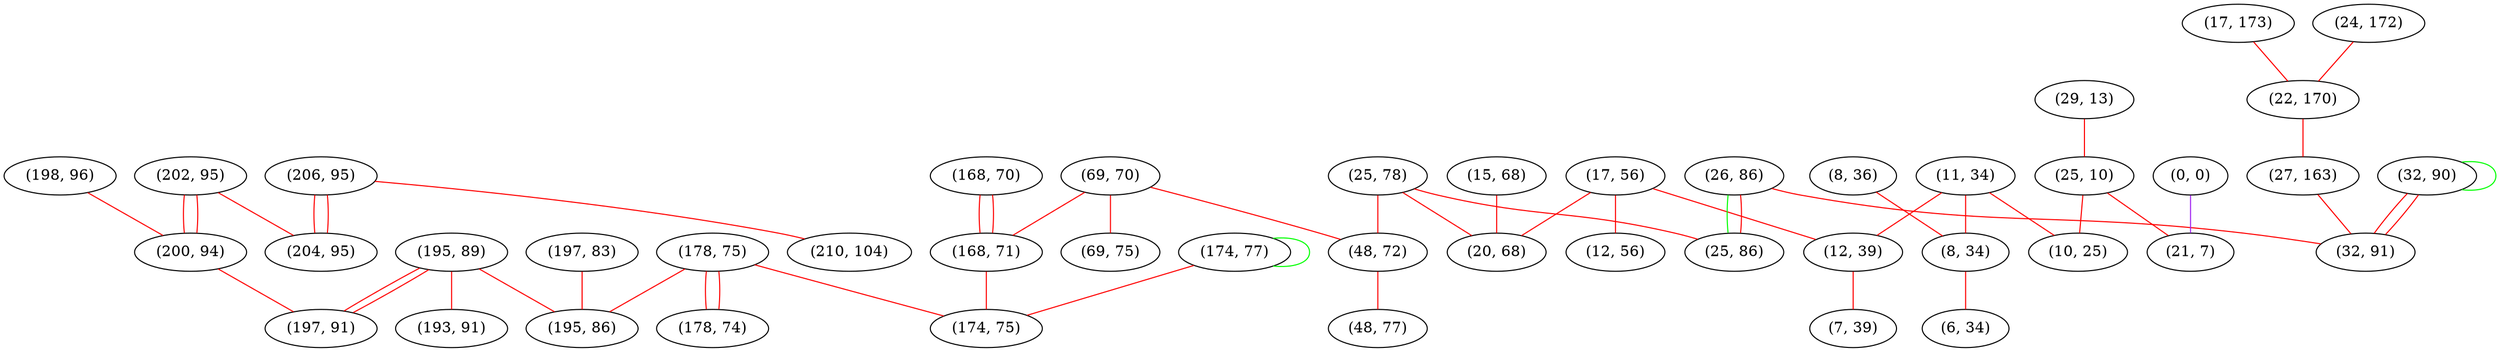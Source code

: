 graph "" {
"(202, 95)";
"(195, 89)";
"(69, 70)";
"(197, 83)";
"(17, 56)";
"(25, 78)";
"(29, 13)";
"(168, 70)";
"(8, 36)";
"(206, 95)";
"(174, 77)";
"(178, 75)";
"(11, 34)";
"(26, 86)";
"(198, 96)";
"(168, 71)";
"(17, 173)";
"(178, 74)";
"(174, 75)";
"(0, 0)";
"(32, 90)";
"(69, 75)";
"(48, 72)";
"(12, 56)";
"(200, 94)";
"(24, 172)";
"(204, 95)";
"(22, 170)";
"(48, 77)";
"(27, 163)";
"(25, 10)";
"(32, 91)";
"(21, 7)";
"(8, 34)";
"(195, 86)";
"(12, 39)";
"(193, 91)";
"(7, 39)";
"(10, 25)";
"(6, 34)";
"(197, 91)";
"(15, 68)";
"(210, 104)";
"(20, 68)";
"(25, 86)";
"(202, 95)" -- "(200, 94)"  [color=red, key=0, weight=1];
"(202, 95)" -- "(200, 94)"  [color=red, key=1, weight=1];
"(202, 95)" -- "(204, 95)"  [color=red, key=0, weight=1];
"(195, 89)" -- "(193, 91)"  [color=red, key=0, weight=1];
"(195, 89)" -- "(195, 86)"  [color=red, key=0, weight=1];
"(195, 89)" -- "(197, 91)"  [color=red, key=0, weight=1];
"(195, 89)" -- "(197, 91)"  [color=red, key=1, weight=1];
"(69, 70)" -- "(48, 72)"  [color=red, key=0, weight=1];
"(69, 70)" -- "(168, 71)"  [color=red, key=0, weight=1];
"(69, 70)" -- "(69, 75)"  [color=red, key=0, weight=1];
"(197, 83)" -- "(195, 86)"  [color=red, key=0, weight=1];
"(17, 56)" -- "(12, 39)"  [color=red, key=0, weight=1];
"(17, 56)" -- "(20, 68)"  [color=red, key=0, weight=1];
"(17, 56)" -- "(12, 56)"  [color=red, key=0, weight=1];
"(25, 78)" -- "(48, 72)"  [color=red, key=0, weight=1];
"(25, 78)" -- "(20, 68)"  [color=red, key=0, weight=1];
"(25, 78)" -- "(25, 86)"  [color=red, key=0, weight=1];
"(29, 13)" -- "(25, 10)"  [color=red, key=0, weight=1];
"(168, 70)" -- "(168, 71)"  [color=red, key=0, weight=1];
"(168, 70)" -- "(168, 71)"  [color=red, key=1, weight=1];
"(8, 36)" -- "(8, 34)"  [color=red, key=0, weight=1];
"(206, 95)" -- "(210, 104)"  [color=red, key=0, weight=1];
"(206, 95)" -- "(204, 95)"  [color=red, key=0, weight=1];
"(206, 95)" -- "(204, 95)"  [color=red, key=1, weight=1];
"(174, 77)" -- "(174, 75)"  [color=red, key=0, weight=1];
"(174, 77)" -- "(174, 77)"  [color=green, key=0, weight=2];
"(178, 75)" -- "(174, 75)"  [color=red, key=0, weight=1];
"(178, 75)" -- "(195, 86)"  [color=red, key=0, weight=1];
"(178, 75)" -- "(178, 74)"  [color=red, key=0, weight=1];
"(178, 75)" -- "(178, 74)"  [color=red, key=1, weight=1];
"(11, 34)" -- "(12, 39)"  [color=red, key=0, weight=1];
"(11, 34)" -- "(8, 34)"  [color=red, key=0, weight=1];
"(11, 34)" -- "(10, 25)"  [color=red, key=0, weight=1];
"(26, 86)" -- "(32, 91)"  [color=red, key=0, weight=1];
"(26, 86)" -- "(25, 86)"  [color=green, key=0, weight=2];
"(26, 86)" -- "(25, 86)"  [color=red, key=1, weight=1];
"(198, 96)" -- "(200, 94)"  [color=red, key=0, weight=1];
"(168, 71)" -- "(174, 75)"  [color=red, key=0, weight=1];
"(17, 173)" -- "(22, 170)"  [color=red, key=0, weight=1];
"(0, 0)" -- "(21, 7)"  [color=purple, key=0, weight=4];
"(32, 90)" -- "(32, 91)"  [color=red, key=0, weight=1];
"(32, 90)" -- "(32, 91)"  [color=red, key=1, weight=1];
"(32, 90)" -- "(32, 90)"  [color=green, key=0, weight=2];
"(48, 72)" -- "(48, 77)"  [color=red, key=0, weight=1];
"(200, 94)" -- "(197, 91)"  [color=red, key=0, weight=1];
"(24, 172)" -- "(22, 170)"  [color=red, key=0, weight=1];
"(22, 170)" -- "(27, 163)"  [color=red, key=0, weight=1];
"(27, 163)" -- "(32, 91)"  [color=red, key=0, weight=1];
"(25, 10)" -- "(21, 7)"  [color=red, key=0, weight=1];
"(25, 10)" -- "(10, 25)"  [color=red, key=0, weight=1];
"(8, 34)" -- "(6, 34)"  [color=red, key=0, weight=1];
"(12, 39)" -- "(7, 39)"  [color=red, key=0, weight=1];
"(15, 68)" -- "(20, 68)"  [color=red, key=0, weight=1];
}
